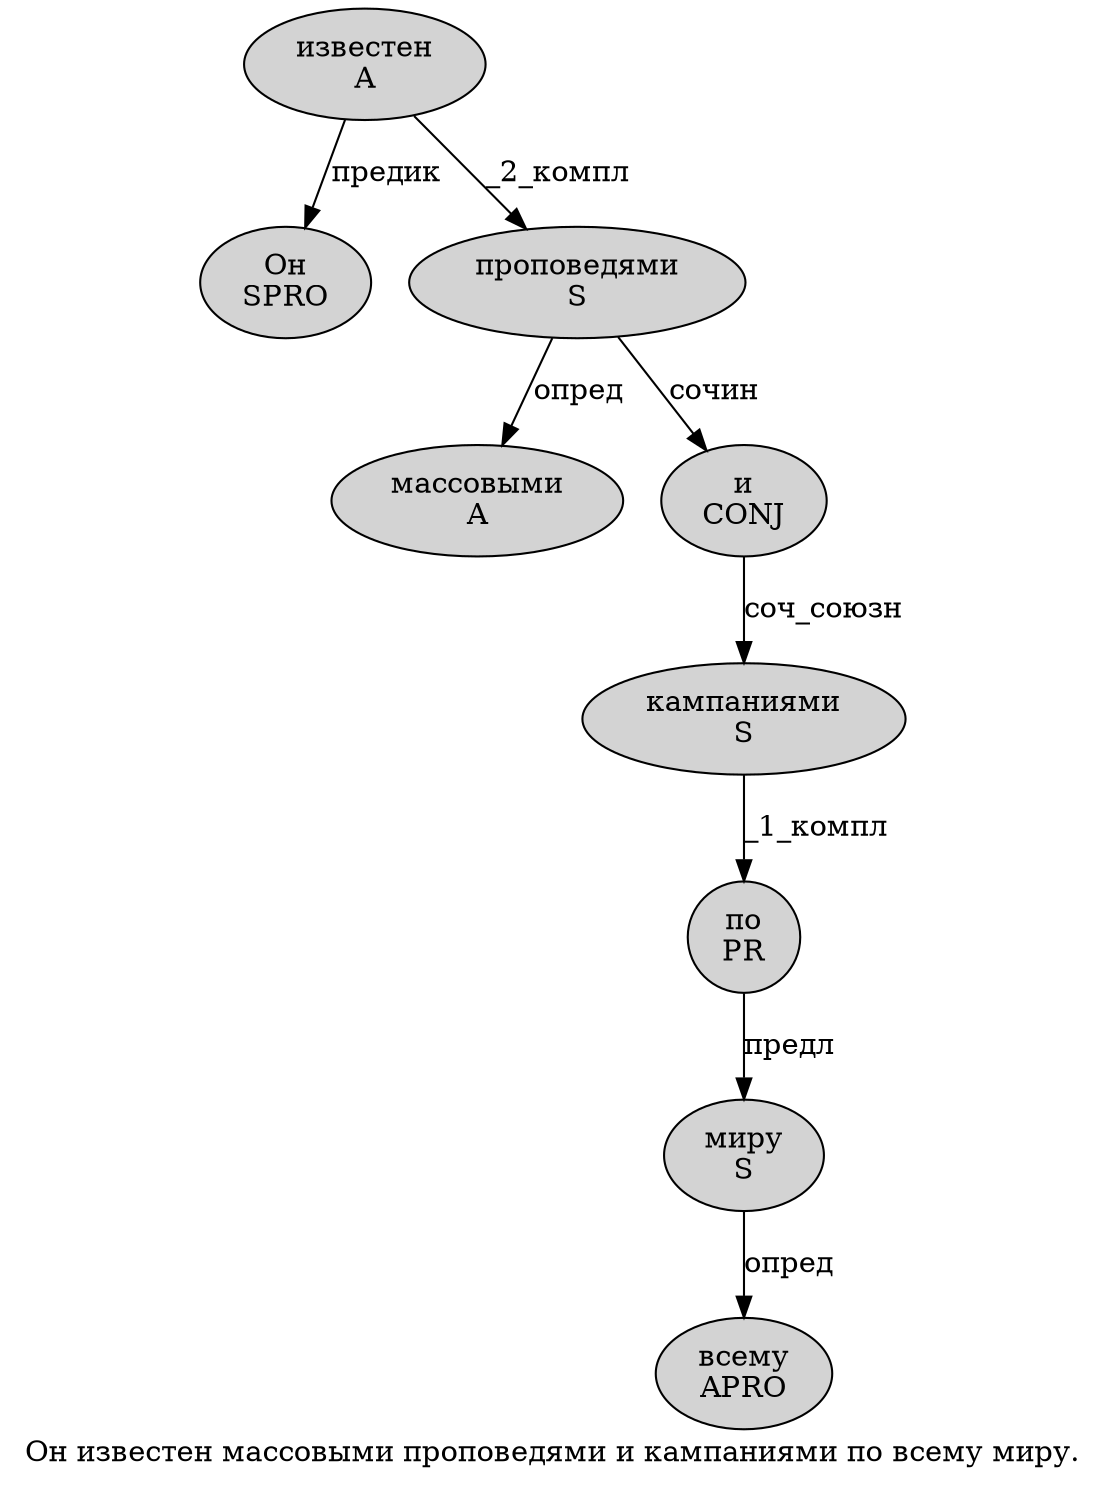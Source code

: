 digraph SENTENCE_125 {
	graph [label="Он известен массовыми проповедями и кампаниями по всему миру."]
	node [style=filled]
		0 [label="Он
SPRO" color="" fillcolor=lightgray penwidth=1 shape=ellipse]
		1 [label="известен
A" color="" fillcolor=lightgray penwidth=1 shape=ellipse]
		2 [label="массовыми
A" color="" fillcolor=lightgray penwidth=1 shape=ellipse]
		3 [label="проповедями
S" color="" fillcolor=lightgray penwidth=1 shape=ellipse]
		4 [label="и
CONJ" color="" fillcolor=lightgray penwidth=1 shape=ellipse]
		5 [label="кампаниями
S" color="" fillcolor=lightgray penwidth=1 shape=ellipse]
		6 [label="по
PR" color="" fillcolor=lightgray penwidth=1 shape=ellipse]
		7 [label="всему
APRO" color="" fillcolor=lightgray penwidth=1 shape=ellipse]
		8 [label="миру
S" color="" fillcolor=lightgray penwidth=1 shape=ellipse]
			5 -> 6 [label="_1_компл"]
			3 -> 2 [label="опред"]
			3 -> 4 [label="сочин"]
			6 -> 8 [label="предл"]
			4 -> 5 [label="соч_союзн"]
			1 -> 0 [label="предик"]
			1 -> 3 [label="_2_компл"]
			8 -> 7 [label="опред"]
}